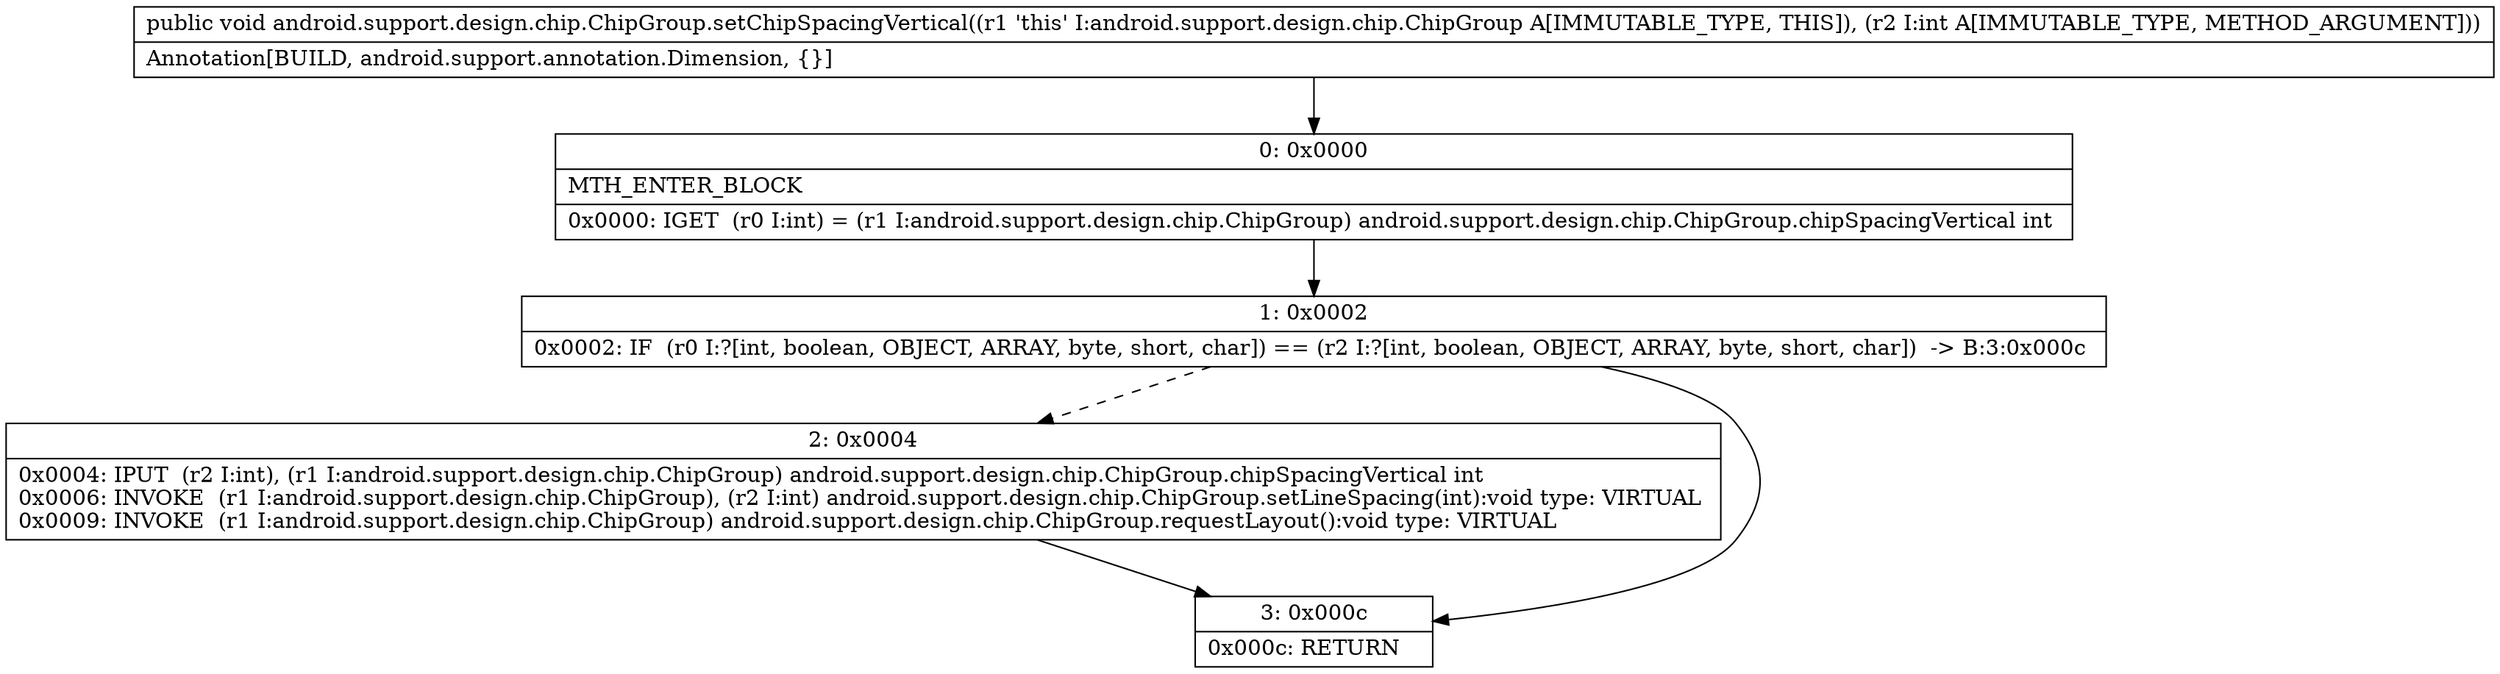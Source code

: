 digraph "CFG forandroid.support.design.chip.ChipGroup.setChipSpacingVertical(I)V" {
Node_0 [shape=record,label="{0\:\ 0x0000|MTH_ENTER_BLOCK\l|0x0000: IGET  (r0 I:int) = (r1 I:android.support.design.chip.ChipGroup) android.support.design.chip.ChipGroup.chipSpacingVertical int \l}"];
Node_1 [shape=record,label="{1\:\ 0x0002|0x0002: IF  (r0 I:?[int, boolean, OBJECT, ARRAY, byte, short, char]) == (r2 I:?[int, boolean, OBJECT, ARRAY, byte, short, char])  \-\> B:3:0x000c \l}"];
Node_2 [shape=record,label="{2\:\ 0x0004|0x0004: IPUT  (r2 I:int), (r1 I:android.support.design.chip.ChipGroup) android.support.design.chip.ChipGroup.chipSpacingVertical int \l0x0006: INVOKE  (r1 I:android.support.design.chip.ChipGroup), (r2 I:int) android.support.design.chip.ChipGroup.setLineSpacing(int):void type: VIRTUAL \l0x0009: INVOKE  (r1 I:android.support.design.chip.ChipGroup) android.support.design.chip.ChipGroup.requestLayout():void type: VIRTUAL \l}"];
Node_3 [shape=record,label="{3\:\ 0x000c|0x000c: RETURN   \l}"];
MethodNode[shape=record,label="{public void android.support.design.chip.ChipGroup.setChipSpacingVertical((r1 'this' I:android.support.design.chip.ChipGroup A[IMMUTABLE_TYPE, THIS]), (r2 I:int A[IMMUTABLE_TYPE, METHOD_ARGUMENT]))  | Annotation[BUILD, android.support.annotation.Dimension, \{\}]\l}"];
MethodNode -> Node_0;
Node_0 -> Node_1;
Node_1 -> Node_2[style=dashed];
Node_1 -> Node_3;
Node_2 -> Node_3;
}

